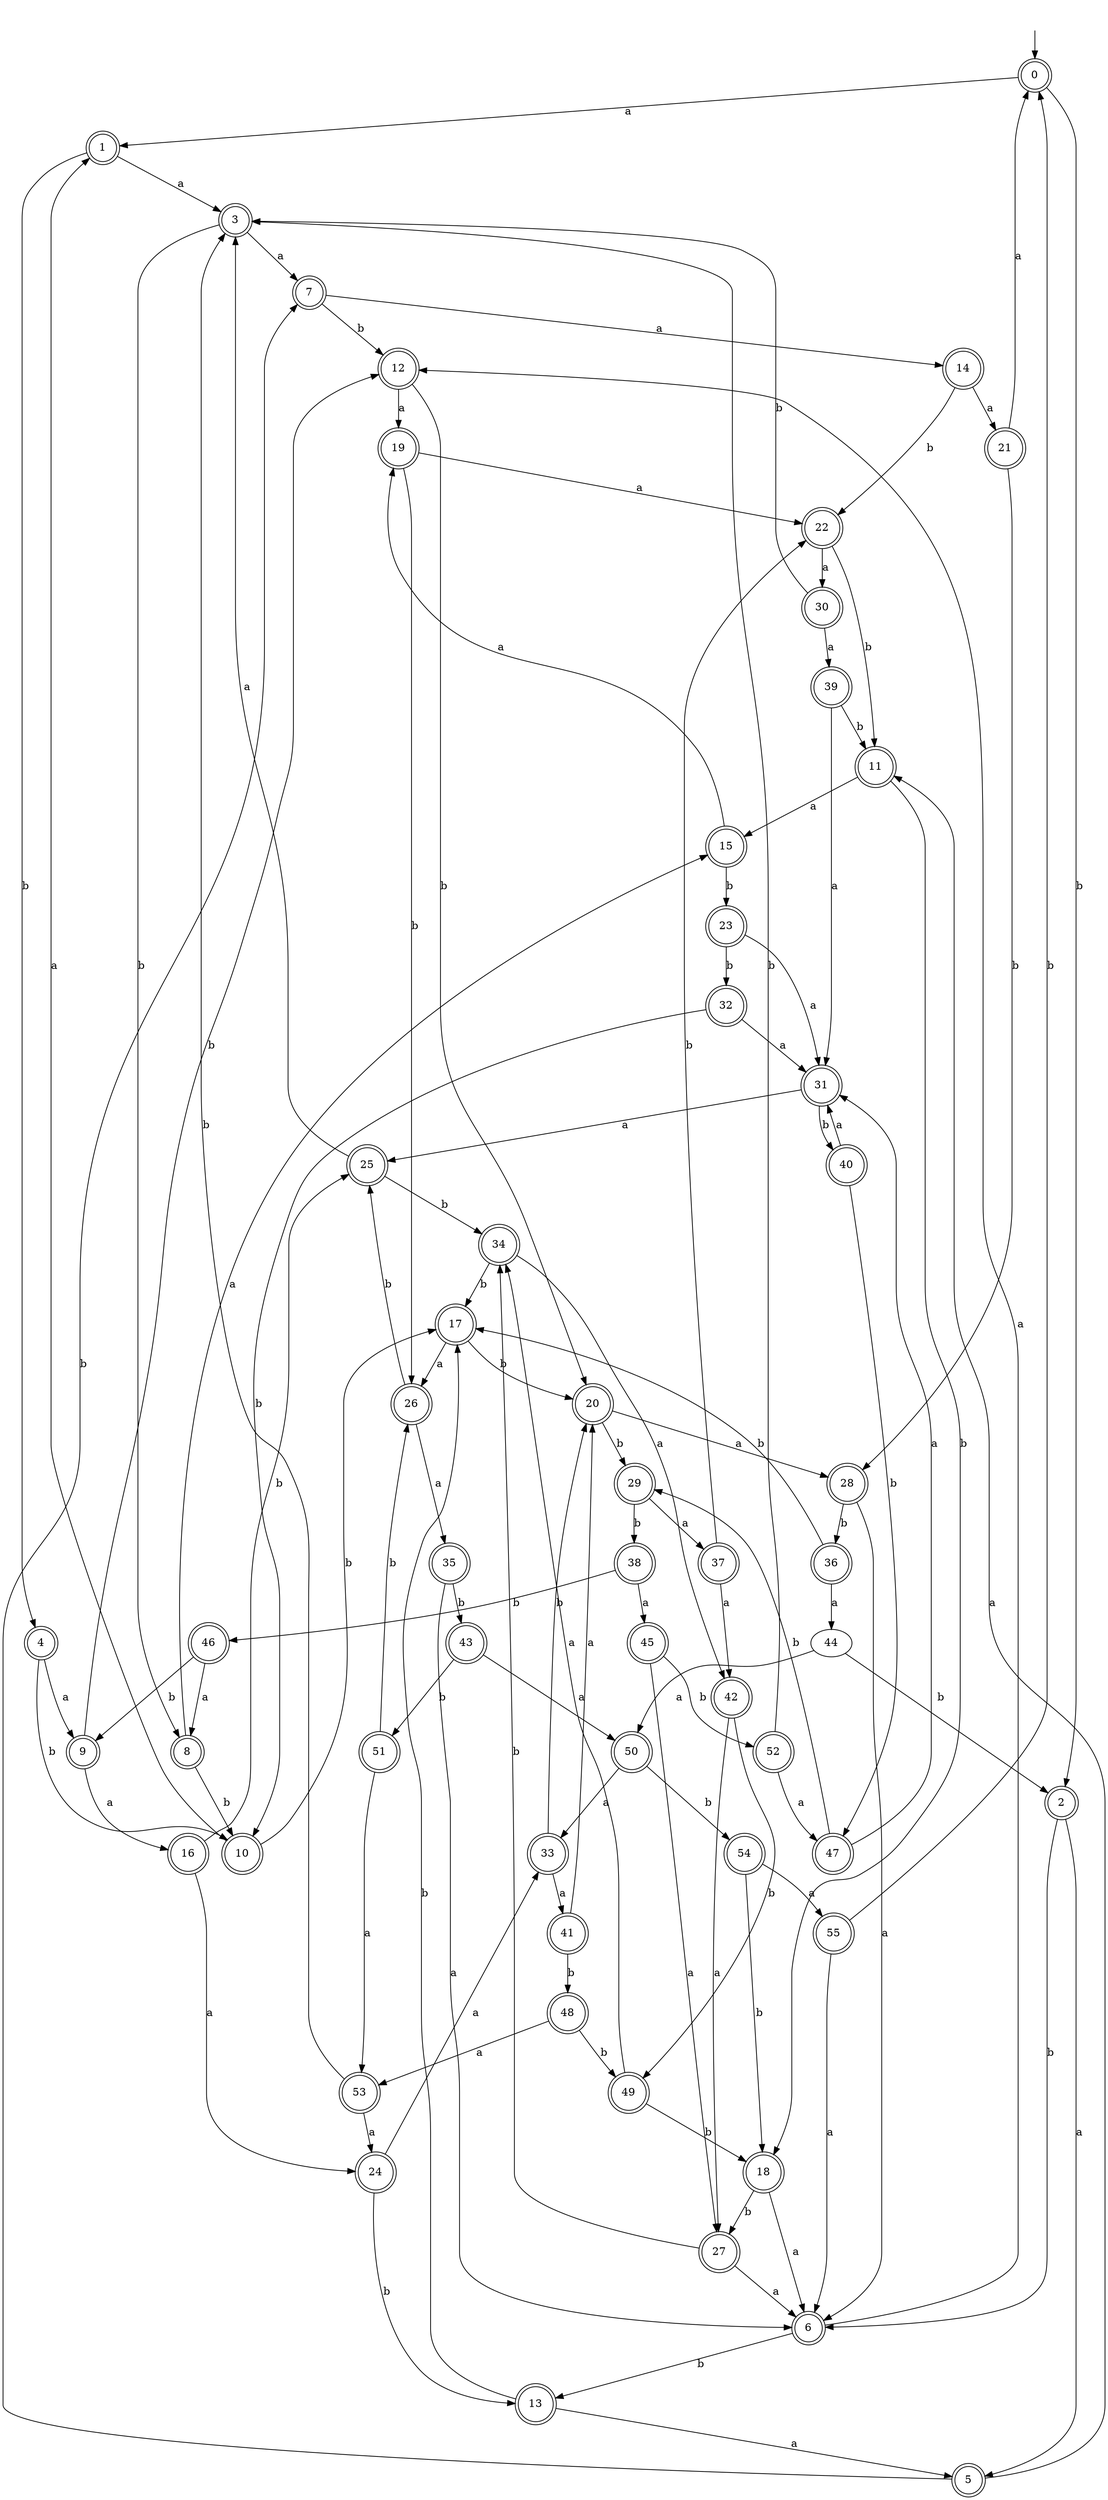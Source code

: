 digraph RandomDFA {
  __start0 [label="", shape=none];
  __start0 -> 0 [label=""];
  0 [shape=circle] [shape=doublecircle]
  0 -> 1 [label="a"]
  0 -> 2 [label="b"]
  1 [shape=doublecircle]
  1 -> 3 [label="a"]
  1 -> 4 [label="b"]
  2 [shape=doublecircle]
  2 -> 5 [label="a"]
  2 -> 6 [label="b"]
  3 [shape=doublecircle]
  3 -> 7 [label="a"]
  3 -> 8 [label="b"]
  4 [shape=doublecircle]
  4 -> 9 [label="a"]
  4 -> 10 [label="b"]
  5 [shape=doublecircle]
  5 -> 11 [label="a"]
  5 -> 7 [label="b"]
  6 [shape=doublecircle]
  6 -> 12 [label="a"]
  6 -> 13 [label="b"]
  7 [shape=doublecircle]
  7 -> 14 [label="a"]
  7 -> 12 [label="b"]
  8 [shape=doublecircle]
  8 -> 15 [label="a"]
  8 -> 10 [label="b"]
  9 [shape=doublecircle]
  9 -> 16 [label="a"]
  9 -> 12 [label="b"]
  10 [shape=doublecircle]
  10 -> 1 [label="a"]
  10 -> 17 [label="b"]
  11 [shape=doublecircle]
  11 -> 15 [label="a"]
  11 -> 18 [label="b"]
  12 [shape=doublecircle]
  12 -> 19 [label="a"]
  12 -> 20 [label="b"]
  13 [shape=doublecircle]
  13 -> 5 [label="a"]
  13 -> 17 [label="b"]
  14 [shape=doublecircle]
  14 -> 21 [label="a"]
  14 -> 22 [label="b"]
  15 [shape=doublecircle]
  15 -> 19 [label="a"]
  15 -> 23 [label="b"]
  16 [shape=doublecircle]
  16 -> 24 [label="a"]
  16 -> 25 [label="b"]
  17 [shape=doublecircle]
  17 -> 26 [label="a"]
  17 -> 20 [label="b"]
  18 [shape=doublecircle]
  18 -> 6 [label="a"]
  18 -> 27 [label="b"]
  19 [shape=doublecircle]
  19 -> 22 [label="a"]
  19 -> 26 [label="b"]
  20 [shape=doublecircle]
  20 -> 28 [label="a"]
  20 -> 29 [label="b"]
  21 [shape=doublecircle]
  21 -> 0 [label="a"]
  21 -> 28 [label="b"]
  22 [shape=doublecircle]
  22 -> 30 [label="a"]
  22 -> 11 [label="b"]
  23 [shape=doublecircle]
  23 -> 31 [label="a"]
  23 -> 32 [label="b"]
  24 [shape=doublecircle]
  24 -> 33 [label="a"]
  24 -> 13 [label="b"]
  25 [shape=doublecircle]
  25 -> 3 [label="a"]
  25 -> 34 [label="b"]
  26 [shape=doublecircle]
  26 -> 35 [label="a"]
  26 -> 25 [label="b"]
  27 [shape=doublecircle]
  27 -> 6 [label="a"]
  27 -> 34 [label="b"]
  28 [shape=doublecircle]
  28 -> 6 [label="a"]
  28 -> 36 [label="b"]
  29 [shape=doublecircle]
  29 -> 37 [label="a"]
  29 -> 38 [label="b"]
  30 [shape=doublecircle]
  30 -> 39 [label="a"]
  30 -> 3 [label="b"]
  31 [shape=doublecircle]
  31 -> 25 [label="a"]
  31 -> 40 [label="b"]
  32 [shape=doublecircle]
  32 -> 31 [label="a"]
  32 -> 10 [label="b"]
  33 [shape=doublecircle]
  33 -> 41 [label="a"]
  33 -> 20 [label="b"]
  34 [shape=doublecircle]
  34 -> 42 [label="a"]
  34 -> 17 [label="b"]
  35 [shape=doublecircle]
  35 -> 6 [label="a"]
  35 -> 43 [label="b"]
  36 [shape=doublecircle]
  36 -> 44 [label="a"]
  36 -> 17 [label="b"]
  37 [shape=doublecircle]
  37 -> 42 [label="a"]
  37 -> 22 [label="b"]
  38 [shape=doublecircle]
  38 -> 45 [label="a"]
  38 -> 46 [label="b"]
  39 [shape=doublecircle]
  39 -> 31 [label="a"]
  39 -> 11 [label="b"]
  40 [shape=doublecircle]
  40 -> 31 [label="a"]
  40 -> 47 [label="b"]
  41 [shape=doublecircle]
  41 -> 20 [label="a"]
  41 -> 48 [label="b"]
  42 [shape=doublecircle]
  42 -> 27 [label="a"]
  42 -> 49 [label="b"]
  43 [shape=doublecircle]
  43 -> 50 [label="a"]
  43 -> 51 [label="b"]
  44
  44 -> 50 [label="a"]
  44 -> 2 [label="b"]
  45 [shape=doublecircle]
  45 -> 27 [label="a"]
  45 -> 52 [label="b"]
  46 [shape=doublecircle]
  46 -> 8 [label="a"]
  46 -> 9 [label="b"]
  47 [shape=doublecircle]
  47 -> 31 [label="a"]
  47 -> 29 [label="b"]
  48 [shape=doublecircle]
  48 -> 53 [label="a"]
  48 -> 49 [label="b"]
  49 [shape=doublecircle]
  49 -> 34 [label="a"]
  49 -> 18 [label="b"]
  50 [shape=doublecircle]
  50 -> 33 [label="a"]
  50 -> 54 [label="b"]
  51 [shape=doublecircle]
  51 -> 53 [label="a"]
  51 -> 26 [label="b"]
  52 [shape=doublecircle]
  52 -> 47 [label="a"]
  52 -> 3 [label="b"]
  53 [shape=doublecircle]
  53 -> 24 [label="a"]
  53 -> 3 [label="b"]
  54 [shape=doublecircle]
  54 -> 55 [label="a"]
  54 -> 18 [label="b"]
  55 [shape=doublecircle]
  55 -> 6 [label="a"]
  55 -> 0 [label="b"]
}
